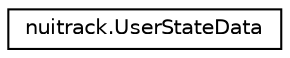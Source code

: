 digraph "Graphical Class Hierarchy"
{
  edge [fontname="Helvetica",fontsize="10",labelfontname="Helvetica",labelfontsize="10"];
  node [fontname="Helvetica",fontsize="10",shape=record];
  rankdir="LR";
  Node1 [label="nuitrack.UserStateData",height=0.2,width=0.4,color="black", fillcolor="white", style="filled",URL="$classnuitrack_1_1UserStateData.html",tooltip="Stores the results of the user state estimation. "];
}
